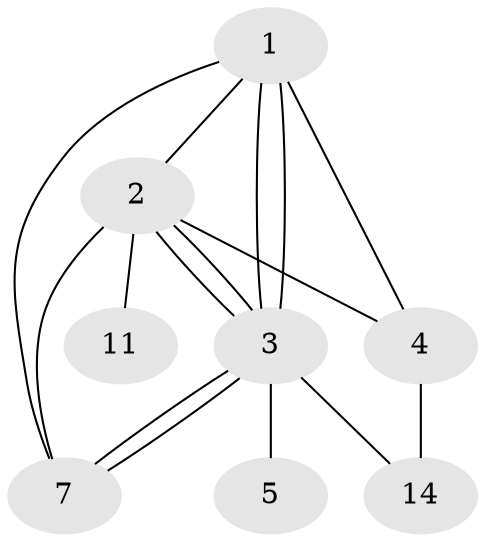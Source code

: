 // Generated by graph-tools (version 1.1) at 2025/46/02/15/25 05:46:28]
// undirected, 8 vertices, 15 edges
graph export_dot {
graph [start="1"]
  node [color=gray90,style=filled];
  1 [super="+9+10"];
  2;
  3 [super="+6+13"];
  4;
  5 [super="+12+19"];
  7 [super="+8+17+20"];
  11 [super="+13+15+16"];
  14 [super="+18"];
  1 -- 2;
  1 -- 3;
  1 -- 3;
  1 -- 4;
  1 -- 7;
  2 -- 3;
  2 -- 3;
  2 -- 4;
  2 -- 7;
  2 -- 11;
  3 -- 5;
  3 -- 7;
  3 -- 7;
  3 -- 14;
  4 -- 14;
}
